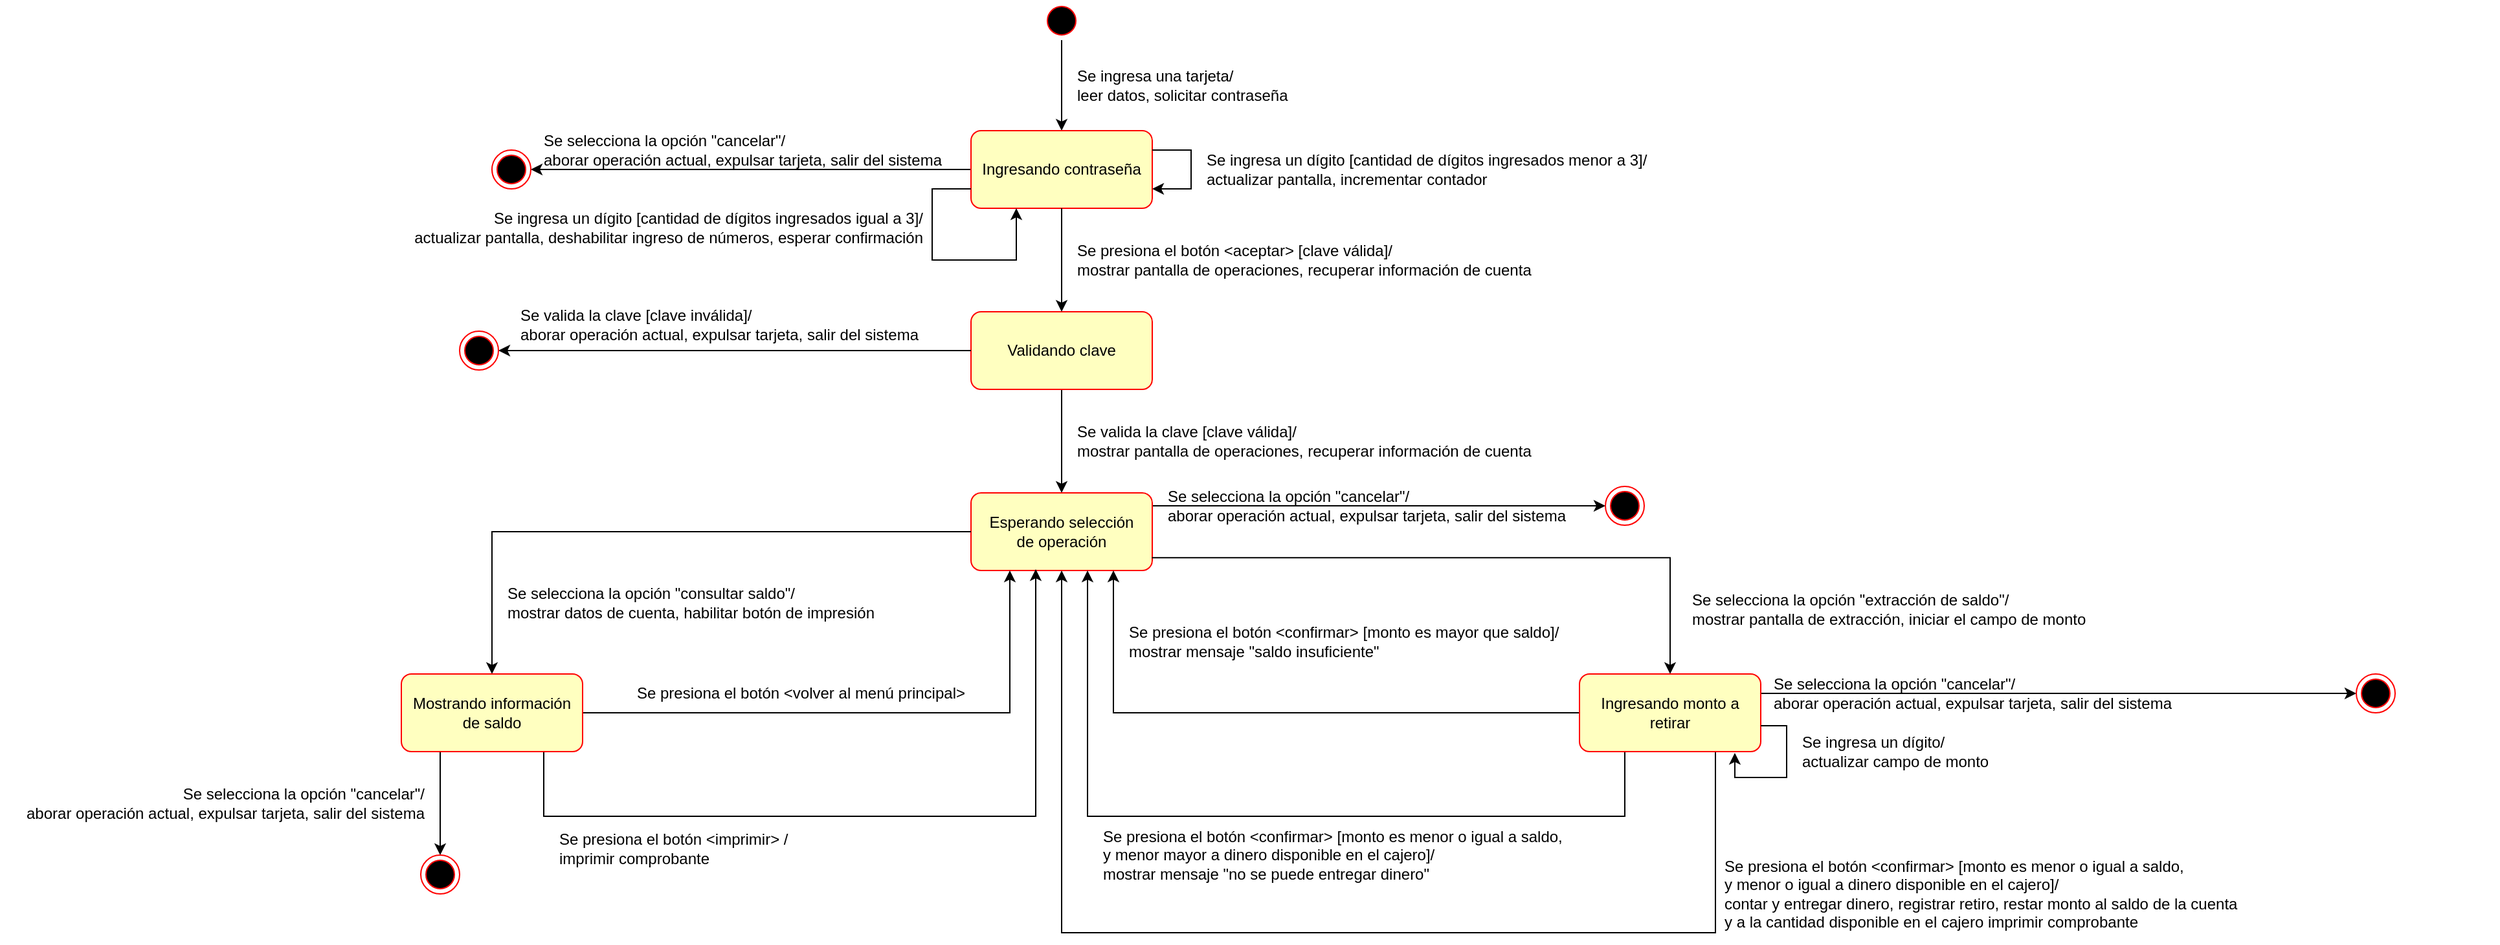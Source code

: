 <mxfile version="13.8.1" type="github">
  <diagram id="vsTQFFZZEvAPsO7oVaOF" name="Page-1">
    <mxGraphModel dx="3694" dy="1526" grid="1" gridSize="10" guides="1" tooltips="1" connect="1" arrows="1" fold="1" page="1" pageScale="1" pageWidth="850" pageHeight="1100" math="0" shadow="0">
      <root>
        <mxCell id="0" />
        <mxCell id="1" parent="0" />
        <mxCell id="f79oXNJQq2VnT7f8WsGu-6" style="edgeStyle=orthogonalEdgeStyle;rounded=0;orthogonalLoop=1;jettySize=auto;html=1;entryX=0.5;entryY=0;entryDx=0;entryDy=0;" parent="1" source="f79oXNJQq2VnT7f8WsGu-1" target="f79oXNJQq2VnT7f8WsGu-3" edge="1">
          <mxGeometry relative="1" as="geometry" />
        </mxCell>
        <mxCell id="f79oXNJQq2VnT7f8WsGu-1" value="" style="ellipse;html=1;shape=startState;fillColor=#000000;strokeColor=#ff0000;" parent="1" vertex="1">
          <mxGeometry x="365" y="20" width="30" height="30" as="geometry" />
        </mxCell>
        <mxCell id="f79oXNJQq2VnT7f8WsGu-12" style="edgeStyle=orthogonalEdgeStyle;rounded=0;orthogonalLoop=1;jettySize=auto;html=1;entryX=0.5;entryY=0;entryDx=0;entryDy=0;" parent="1" source="af35BOIZk3-KG8ZYfgDD-28" target="f79oXNJQq2VnT7f8WsGu-11" edge="1">
          <mxGeometry relative="1" as="geometry" />
        </mxCell>
        <mxCell id="f79oXNJQq2VnT7f8WsGu-25" style="edgeStyle=orthogonalEdgeStyle;rounded=0;orthogonalLoop=1;jettySize=auto;html=1;entryX=1;entryY=0.5;entryDx=0;entryDy=0;" parent="1" target="f79oXNJQq2VnT7f8WsGu-24" edge="1">
          <mxGeometry relative="1" as="geometry">
            <mxPoint x="310" y="150" as="sourcePoint" />
            <Array as="points">
              <mxPoint x="250" y="150" />
              <mxPoint x="250" y="150" />
            </Array>
          </mxGeometry>
        </mxCell>
        <mxCell id="f79oXNJQq2VnT7f8WsGu-3" value="Ingresando contraseña" style="rounded=1;whiteSpace=wrap;html=1;arcSize=13;fontColor=#000000;fillColor=#ffffc0;strokeColor=#ff0000;" parent="1" vertex="1">
          <mxGeometry x="310" y="120" width="140" height="60" as="geometry" />
        </mxCell>
        <mxCell id="f79oXNJQq2VnT7f8WsGu-8" value="&lt;div align=&quot;left&quot;&gt;Se ingresa una tarjeta/&lt;/div&gt;&lt;div align=&quot;left&quot;&gt;leer datos, solicitar contraseña&lt;br&gt;&lt;/div&gt;" style="text;html=1;strokeColor=none;fillColor=none;align=left;verticalAlign=middle;whiteSpace=wrap;rounded=0;" parent="1" vertex="1">
          <mxGeometry x="390" y="70" width="205" height="30" as="geometry" />
        </mxCell>
        <mxCell id="f79oXNJQq2VnT7f8WsGu-9" style="edgeStyle=orthogonalEdgeStyle;rounded=0;orthogonalLoop=1;jettySize=auto;html=1;entryX=1;entryY=0.75;entryDx=0;entryDy=0;exitX=1;exitY=0.25;exitDx=0;exitDy=0;" parent="1" source="f79oXNJQq2VnT7f8WsGu-3" target="f79oXNJQq2VnT7f8WsGu-3" edge="1">
          <mxGeometry relative="1" as="geometry">
            <Array as="points">
              <mxPoint x="480" y="135" />
              <mxPoint x="480" y="165" />
            </Array>
          </mxGeometry>
        </mxCell>
        <mxCell id="f79oXNJQq2VnT7f8WsGu-10" value="&lt;div align=&quot;left&quot;&gt;Se ingresa un dígito [cantidad de dígitos ingresados menor a 3]/&lt;/div&gt;&lt;div align=&quot;left&quot;&gt;actualizar pantalla, incrementar contador&lt;br&gt;&lt;/div&gt;" style="text;html=1;strokeColor=none;fillColor=none;align=left;verticalAlign=middle;whiteSpace=wrap;rounded=0;" parent="1" vertex="1">
          <mxGeometry x="490" y="135" width="370" height="30" as="geometry" />
        </mxCell>
        <mxCell id="f79oXNJQq2VnT7f8WsGu-27" style="edgeStyle=orthogonalEdgeStyle;rounded=0;orthogonalLoop=1;jettySize=auto;html=1;" parent="1" source="f79oXNJQq2VnT7f8WsGu-11" target="f79oXNJQq2VnT7f8WsGu-26" edge="1">
          <mxGeometry relative="1" as="geometry">
            <Array as="points">
              <mxPoint x="520" y="410" />
              <mxPoint x="520" y="410" />
            </Array>
          </mxGeometry>
        </mxCell>
        <mxCell id="f79oXNJQq2VnT7f8WsGu-11" value="&lt;div&gt;Esperando selección&lt;/div&gt;&lt;div&gt;de operación&lt;br&gt;&lt;/div&gt;" style="rounded=1;whiteSpace=wrap;html=1;arcSize=13;fontColor=#000000;fillColor=#ffffc0;strokeColor=#ff0000;" parent="1" vertex="1">
          <mxGeometry x="310" y="400" width="140" height="60" as="geometry" />
        </mxCell>
        <mxCell id="f79oXNJQq2VnT7f8WsGu-13" value="&lt;div align=&quot;left&quot;&gt;Se presiona el botón &amp;lt;aceptar&amp;gt; [clave válida]/&lt;/div&gt;&lt;div align=&quot;left&quot;&gt;mostrar pantalla de operaciones, recuperar información de cuenta&lt;br&gt;&lt;/div&gt;" style="text;html=1;strokeColor=none;fillColor=none;align=left;verticalAlign=middle;whiteSpace=wrap;rounded=0;" parent="1" vertex="1">
          <mxGeometry x="390" y="200" width="390" height="40" as="geometry" />
        </mxCell>
        <mxCell id="f79oXNJQq2VnT7f8WsGu-16" style="edgeStyle=orthogonalEdgeStyle;rounded=0;orthogonalLoop=1;jettySize=auto;html=1;entryX=0.5;entryY=0;entryDx=0;entryDy=0;exitX=0.998;exitY=0.835;exitDx=0;exitDy=0;exitPerimeter=0;" parent="1" source="f79oXNJQq2VnT7f8WsGu-11" target="f79oXNJQq2VnT7f8WsGu-15" edge="1">
          <mxGeometry relative="1" as="geometry">
            <mxPoint x="510" y="450" as="sourcePoint" />
            <Array as="points">
              <mxPoint x="850" y="450" />
            </Array>
          </mxGeometry>
        </mxCell>
        <mxCell id="f79oXNJQq2VnT7f8WsGu-21" style="edgeStyle=orthogonalEdgeStyle;rounded=0;orthogonalLoop=1;jettySize=auto;html=1;entryX=0.5;entryY=0;entryDx=0;entryDy=0;" parent="1" target="f79oXNJQq2VnT7f8WsGu-20" edge="1">
          <mxGeometry relative="1" as="geometry">
            <mxPoint x="310" y="430" as="sourcePoint" />
            <Array as="points">
              <mxPoint x="-60" y="430" />
            </Array>
          </mxGeometry>
        </mxCell>
        <mxCell id="f79oXNJQq2VnT7f8WsGu-17" style="edgeStyle=orthogonalEdgeStyle;rounded=0;orthogonalLoop=1;jettySize=auto;html=1;" parent="1" source="f79oXNJQq2VnT7f8WsGu-15" edge="1">
          <mxGeometry relative="1" as="geometry">
            <mxPoint x="420" y="460" as="targetPoint" />
            <Array as="points">
              <mxPoint x="420" y="570" />
              <mxPoint x="420" y="460" />
            </Array>
          </mxGeometry>
        </mxCell>
        <mxCell id="f79oXNJQq2VnT7f8WsGu-18" style="edgeStyle=orthogonalEdgeStyle;rounded=0;orthogonalLoop=1;jettySize=auto;html=1;exitX=0.25;exitY=1;exitDx=0;exitDy=0;" parent="1" source="f79oXNJQq2VnT7f8WsGu-15" edge="1">
          <mxGeometry relative="1" as="geometry">
            <mxPoint x="400" y="460" as="targetPoint" />
            <Array as="points">
              <mxPoint x="815" y="650" />
              <mxPoint x="400" y="650" />
            </Array>
          </mxGeometry>
        </mxCell>
        <mxCell id="f79oXNJQq2VnT7f8WsGu-19" style="edgeStyle=orthogonalEdgeStyle;rounded=0;orthogonalLoop=1;jettySize=auto;html=1;exitX=0.75;exitY=1;exitDx=0;exitDy=0;" parent="1" source="f79oXNJQq2VnT7f8WsGu-15" edge="1">
          <mxGeometry relative="1" as="geometry">
            <mxPoint x="380" y="460" as="targetPoint" />
            <Array as="points">
              <mxPoint x="885" y="740" />
              <mxPoint x="380" y="740" />
            </Array>
          </mxGeometry>
        </mxCell>
        <mxCell id="f79oXNJQq2VnT7f8WsGu-29" style="edgeStyle=orthogonalEdgeStyle;rounded=0;orthogonalLoop=1;jettySize=auto;html=1;entryX=0;entryY=0.5;entryDx=0;entryDy=0;" parent="1" source="f79oXNJQq2VnT7f8WsGu-15" target="f79oXNJQq2VnT7f8WsGu-28" edge="1">
          <mxGeometry relative="1" as="geometry">
            <mxPoint x="1110" y="570" as="targetPoint" />
            <Array as="points">
              <mxPoint x="1030" y="555" />
              <mxPoint x="1030" y="555" />
            </Array>
          </mxGeometry>
        </mxCell>
        <mxCell id="f79oXNJQq2VnT7f8WsGu-15" value="Ingresando monto a retirar" style="rounded=1;whiteSpace=wrap;html=1;arcSize=13;fontColor=#000000;fillColor=#ffffc0;strokeColor=#ff0000;" parent="1" vertex="1">
          <mxGeometry x="780" y="540" width="140" height="60" as="geometry" />
        </mxCell>
        <mxCell id="f79oXNJQq2VnT7f8WsGu-22" style="edgeStyle=orthogonalEdgeStyle;rounded=0;orthogonalLoop=1;jettySize=auto;html=1;" parent="1" source="f79oXNJQq2VnT7f8WsGu-20" edge="1">
          <mxGeometry relative="1" as="geometry">
            <mxPoint x="360" y="459" as="targetPoint" />
            <Array as="points">
              <mxPoint x="-20" y="650" />
              <mxPoint x="360" y="650" />
            </Array>
          </mxGeometry>
        </mxCell>
        <mxCell id="f79oXNJQq2VnT7f8WsGu-23" style="edgeStyle=orthogonalEdgeStyle;rounded=0;orthogonalLoop=1;jettySize=auto;html=1;" parent="1" source="f79oXNJQq2VnT7f8WsGu-20" target="f79oXNJQq2VnT7f8WsGu-11" edge="1">
          <mxGeometry relative="1" as="geometry">
            <mxPoint x="330" y="461" as="targetPoint" />
            <Array as="points">
              <mxPoint x="340" y="570" />
            </Array>
          </mxGeometry>
        </mxCell>
        <mxCell id="f79oXNJQq2VnT7f8WsGu-47" style="edgeStyle=orthogonalEdgeStyle;rounded=0;orthogonalLoop=1;jettySize=auto;html=1;entryX=0.5;entryY=0;entryDx=0;entryDy=0;" parent="1" source="f79oXNJQq2VnT7f8WsGu-20" target="f79oXNJQq2VnT7f8WsGu-31" edge="1">
          <mxGeometry relative="1" as="geometry">
            <Array as="points">
              <mxPoint x="-100" y="620" />
              <mxPoint x="-100" y="620" />
            </Array>
          </mxGeometry>
        </mxCell>
        <mxCell id="f79oXNJQq2VnT7f8WsGu-20" value="Mostrando información de saldo" style="rounded=1;whiteSpace=wrap;html=1;arcSize=13;fontColor=#000000;fillColor=#ffffc0;strokeColor=#ff0000;" parent="1" vertex="1">
          <mxGeometry x="-130" y="540" width="140" height="60" as="geometry" />
        </mxCell>
        <mxCell id="f79oXNJQq2VnT7f8WsGu-24" value="" style="ellipse;html=1;shape=endState;fillColor=#000000;strokeColor=#ff0000;" parent="1" vertex="1">
          <mxGeometry x="-60" y="135" width="30" height="30" as="geometry" />
        </mxCell>
        <mxCell id="f79oXNJQq2VnT7f8WsGu-26" value="" style="ellipse;html=1;shape=endState;fillColor=#000000;strokeColor=#ff0000;" parent="1" vertex="1">
          <mxGeometry x="800" y="395" width="30" height="30" as="geometry" />
        </mxCell>
        <mxCell id="f79oXNJQq2VnT7f8WsGu-28" value="" style="ellipse;html=1;shape=endState;fillColor=#000000;strokeColor=#ff0000;" parent="1" vertex="1">
          <mxGeometry x="1380" y="540" width="30" height="30" as="geometry" />
        </mxCell>
        <mxCell id="f79oXNJQq2VnT7f8WsGu-31" value="" style="ellipse;html=1;shape=endState;fillColor=#000000;strokeColor=#ff0000;" parent="1" vertex="1">
          <mxGeometry x="-115" y="680" width="30" height="30" as="geometry" />
        </mxCell>
        <mxCell id="f79oXNJQq2VnT7f8WsGu-32" value="&lt;div align=&quot;left&quot;&gt;Se selecciona la opción &quot;extracción de saldo&quot;/&lt;/div&gt;&lt;div align=&quot;left&quot;&gt;mostrar pantalla de extracción, iniciar el campo de monto&lt;br&gt;&lt;/div&gt;" style="text;html=1;strokeColor=none;fillColor=none;align=left;verticalAlign=middle;whiteSpace=wrap;rounded=0;" parent="1" vertex="1">
          <mxGeometry x="865" y="470" width="385" height="40" as="geometry" />
        </mxCell>
        <mxCell id="f79oXNJQq2VnT7f8WsGu-33" value="&lt;div align=&quot;left&quot;&gt;Se selecciona la opción &quot;cancelar&quot;/&lt;/div&gt;&lt;div align=&quot;left&quot;&gt;aborar operación actual, expulsar tarjeta, salir del sistema&lt;br&gt;&lt;/div&gt;" style="text;html=1;strokeColor=none;fillColor=none;align=left;verticalAlign=middle;whiteSpace=wrap;rounded=0;" parent="1" vertex="1">
          <mxGeometry x="460" y="390" width="330" height="40" as="geometry" />
        </mxCell>
        <mxCell id="f79oXNJQq2VnT7f8WsGu-34" value="&lt;div align=&quot;left&quot;&gt;Se selecciona la opción &quot;cancelar&quot;/&lt;/div&gt;&lt;div align=&quot;left&quot;&gt;aborar operación actual, expulsar tarjeta, salir del sistema&lt;br&gt;&lt;/div&gt;" style="text;html=1;strokeColor=none;fillColor=none;align=left;verticalAlign=middle;whiteSpace=wrap;rounded=0;" parent="1" vertex="1">
          <mxGeometry x="927.5" y="535" width="330" height="40" as="geometry" />
        </mxCell>
        <mxCell id="f79oXNJQq2VnT7f8WsGu-35" value="&lt;div align=&quot;left&quot;&gt;Se presiona el botón &amp;lt;confirmar&amp;gt; [monto es menor o igual a saldo,&lt;/div&gt;&lt;div align=&quot;left&quot;&gt;y menor o igual a dinero disponible en el cajero]/&lt;/div&gt;&lt;div align=&quot;left&quot;&gt;contar y entregar dinero, registrar retiro, restar monto al saldo de la cuenta&lt;/div&gt;&lt;div align=&quot;left&quot;&gt;y a la cantidad disponible en el cajero imprimir comprobante&lt;br&gt;&lt;/div&gt;" style="text;html=1;strokeColor=none;fillColor=none;align=left;verticalAlign=middle;whiteSpace=wrap;rounded=0;" parent="1" vertex="1">
          <mxGeometry x="890" y="680" width="600" height="60" as="geometry" />
        </mxCell>
        <mxCell id="f79oXNJQq2VnT7f8WsGu-36" style="edgeStyle=orthogonalEdgeStyle;rounded=0;orthogonalLoop=1;jettySize=auto;html=1;entryX=0.857;entryY=1.017;entryDx=0;entryDy=0;entryPerimeter=0;" parent="1" source="f79oXNJQq2VnT7f8WsGu-15" target="f79oXNJQq2VnT7f8WsGu-15" edge="1">
          <mxGeometry relative="1" as="geometry">
            <Array as="points">
              <mxPoint x="940" y="580" />
              <mxPoint x="940" y="620" />
              <mxPoint x="900" y="620" />
            </Array>
          </mxGeometry>
        </mxCell>
        <mxCell id="f79oXNJQq2VnT7f8WsGu-37" value="&lt;div align=&quot;left&quot;&gt;Se ingresa un dígito/&lt;/div&gt;&lt;div align=&quot;left&quot;&gt;actualizar campo de monto&lt;br&gt;&lt;/div&gt;" style="text;html=1;strokeColor=none;fillColor=none;align=left;verticalAlign=middle;whiteSpace=wrap;rounded=0;" parent="1" vertex="1">
          <mxGeometry x="950" y="580" width="385" height="40" as="geometry" />
        </mxCell>
        <mxCell id="f79oXNJQq2VnT7f8WsGu-38" value="&lt;div align=&quot;left&quot;&gt;Se presiona el botón &amp;lt;confirmar&amp;gt; [monto es menor o igual a saldo,&lt;/div&gt;&lt;div align=&quot;left&quot;&gt;y menor mayor a dinero disponible en el cajero]/&lt;/div&gt;mostrar mensaje &quot;no se puede entregar dinero&quot;" style="text;html=1;strokeColor=none;fillColor=none;align=left;verticalAlign=middle;whiteSpace=wrap;rounded=0;" parent="1" vertex="1">
          <mxGeometry x="410" y="660" width="420" height="40" as="geometry" />
        </mxCell>
        <mxCell id="f79oXNJQq2VnT7f8WsGu-39" value="&lt;div align=&quot;left&quot;&gt;Se presiona el botón &amp;lt;confirmar&amp;gt; [monto es mayor que saldo]/&lt;/div&gt;mostrar mensaje &quot;saldo insuficiente&quot;" style="text;html=1;strokeColor=none;fillColor=none;align=left;verticalAlign=middle;whiteSpace=wrap;rounded=0;" parent="1" vertex="1">
          <mxGeometry x="430" y="500" width="420" height="30" as="geometry" />
        </mxCell>
        <mxCell id="f79oXNJQq2VnT7f8WsGu-41" value="&lt;div align=&quot;left&quot;&gt;Se selecciona la opción &quot;cancelar&quot;/&lt;/div&gt;&lt;div align=&quot;left&quot;&gt;aborar operación actual, expulsar tarjeta, salir del sistema&lt;br&gt;&lt;/div&gt;" style="text;html=1;strokeColor=none;fillColor=none;align=left;verticalAlign=middle;whiteSpace=wrap;rounded=0;" parent="1" vertex="1">
          <mxGeometry x="-22.5" y="115" width="330" height="40" as="geometry" />
        </mxCell>
        <mxCell id="f79oXNJQq2VnT7f8WsGu-42" value="&lt;div align=&quot;left&quot;&gt;Se presiona el botón &amp;lt;imprimir&amp;gt; /&lt;/div&gt;imprimir comprobante" style="text;html=1;strokeColor=none;fillColor=none;align=left;verticalAlign=middle;whiteSpace=wrap;rounded=0;" parent="1" vertex="1">
          <mxGeometry x="-10" y="660" width="200" height="30" as="geometry" />
        </mxCell>
        <mxCell id="f79oXNJQq2VnT7f8WsGu-43" value="&lt;div align=&quot;left&quot;&gt;Se presiona el botón &amp;lt;volver al menú principal&amp;gt;&lt;/div&gt;" style="text;html=1;strokeColor=none;fillColor=none;align=left;verticalAlign=middle;whiteSpace=wrap;rounded=0;" parent="1" vertex="1">
          <mxGeometry x="50" y="545" width="320" height="20" as="geometry" />
        </mxCell>
        <mxCell id="f79oXNJQq2VnT7f8WsGu-46" value="&lt;div align=&quot;right&quot;&gt;Se selecciona la opción &quot;cancelar&quot;/&lt;/div&gt;&lt;div align=&quot;right&quot;&gt;aborar operación actual, expulsar tarjeta, salir del sistema&lt;br&gt;&lt;/div&gt;" style="text;html=1;strokeColor=none;fillColor=none;align=right;verticalAlign=middle;whiteSpace=wrap;rounded=0;" parent="1" vertex="1">
          <mxGeometry x="-440" y="620" width="330" height="40" as="geometry" />
        </mxCell>
        <mxCell id="f79oXNJQq2VnT7f8WsGu-48" value="&lt;div align=&quot;left&quot;&gt;Se selecciona la opción &quot;consultar saldo&quot;/&lt;/div&gt;&lt;div align=&quot;left&quot;&gt;mostrar datos de cuenta, habilitar botón de impresión&lt;br&gt;&lt;/div&gt;" style="text;html=1;strokeColor=none;fillColor=none;align=left;verticalAlign=middle;whiteSpace=wrap;rounded=0;" parent="1" vertex="1">
          <mxGeometry x="-50" y="470" width="385" height="30" as="geometry" />
        </mxCell>
        <mxCell id="af35BOIZk3-KG8ZYfgDD-28" value="Validando clave" style="rounded=1;whiteSpace=wrap;html=1;arcSize=13;fontColor=#000000;fillColor=#ffffc0;strokeColor=#ff0000;" vertex="1" parent="1">
          <mxGeometry x="310" y="260" width="140" height="60" as="geometry" />
        </mxCell>
        <mxCell id="af35BOIZk3-KG8ZYfgDD-29" style="edgeStyle=orthogonalEdgeStyle;rounded=0;orthogonalLoop=1;jettySize=auto;html=1;entryX=0.5;entryY=0;entryDx=0;entryDy=0;" edge="1" parent="1" source="f79oXNJQq2VnT7f8WsGu-3" target="af35BOIZk3-KG8ZYfgDD-28">
          <mxGeometry relative="1" as="geometry">
            <mxPoint x="380" y="180" as="sourcePoint" />
            <mxPoint x="380" y="400" as="targetPoint" />
          </mxGeometry>
        </mxCell>
        <mxCell id="af35BOIZk3-KG8ZYfgDD-30" value="&lt;div align=&quot;left&quot;&gt;Se valida la clave [clave válida]/&lt;/div&gt;&lt;div align=&quot;left&quot;&gt;mostrar pantalla de operaciones, recuperar información de cuenta&lt;br&gt;&lt;/div&gt;" style="text;html=1;strokeColor=none;fillColor=none;align=left;verticalAlign=middle;whiteSpace=wrap;rounded=0;" vertex="1" parent="1">
          <mxGeometry x="390" y="340" width="390" height="40" as="geometry" />
        </mxCell>
        <mxCell id="af35BOIZk3-KG8ZYfgDD-31" value="&lt;div align=&quot;right&quot;&gt;Se ingresa un dígito [cantidad de dígitos ingresados igual a 3]/&lt;/div&gt;&lt;div align=&quot;right&quot;&gt;actualizar pantalla, deshabilitar ingreso de números, esperar confirmación&lt;br&gt;&lt;/div&gt;" style="text;html=1;strokeColor=none;fillColor=none;align=right;verticalAlign=middle;whiteSpace=wrap;rounded=0;" vertex="1" parent="1">
          <mxGeometry x="-150" y="180" width="425" height="30" as="geometry" />
        </mxCell>
        <mxCell id="af35BOIZk3-KG8ZYfgDD-32" style="edgeStyle=orthogonalEdgeStyle;rounded=0;orthogonalLoop=1;jettySize=auto;html=1;entryX=0.25;entryY=1;entryDx=0;entryDy=0;exitX=0;exitY=0.75;exitDx=0;exitDy=0;" edge="1" parent="1" source="f79oXNJQq2VnT7f8WsGu-3" target="f79oXNJQq2VnT7f8WsGu-3">
          <mxGeometry relative="1" as="geometry">
            <Array as="points">
              <mxPoint x="280" y="165" />
              <mxPoint x="280" y="220" />
              <mxPoint x="345" y="220" />
            </Array>
          </mxGeometry>
        </mxCell>
        <mxCell id="af35BOIZk3-KG8ZYfgDD-34" style="edgeStyle=orthogonalEdgeStyle;rounded=0;orthogonalLoop=1;jettySize=auto;html=1;entryX=1;entryY=0.5;entryDx=0;entryDy=0;exitX=0;exitY=0.5;exitDx=0;exitDy=0;" edge="1" parent="1" target="af35BOIZk3-KG8ZYfgDD-35" source="af35BOIZk3-KG8ZYfgDD-28">
          <mxGeometry relative="1" as="geometry">
            <mxPoint x="285" y="295" as="sourcePoint" />
            <Array as="points">
              <mxPoint x="180" y="290" />
              <mxPoint x="180" y="290" />
            </Array>
          </mxGeometry>
        </mxCell>
        <mxCell id="af35BOIZk3-KG8ZYfgDD-35" value="" style="ellipse;html=1;shape=endState;fillColor=#000000;strokeColor=#ff0000;" vertex="1" parent="1">
          <mxGeometry x="-85" y="275" width="30" height="30" as="geometry" />
        </mxCell>
        <mxCell id="af35BOIZk3-KG8ZYfgDD-36" value="&lt;div align=&quot;left&quot;&gt;Se valida la clave [clave inválida]/&lt;/div&gt;&lt;div align=&quot;left&quot;&gt;aborar operación actual, expulsar tarjeta, salir del sistema&lt;br&gt;&lt;/div&gt;" style="text;html=1;strokeColor=none;fillColor=none;align=left;verticalAlign=middle;whiteSpace=wrap;rounded=0;" vertex="1" parent="1">
          <mxGeometry x="-40" y="250" width="330" height="40" as="geometry" />
        </mxCell>
      </root>
    </mxGraphModel>
  </diagram>
</mxfile>
